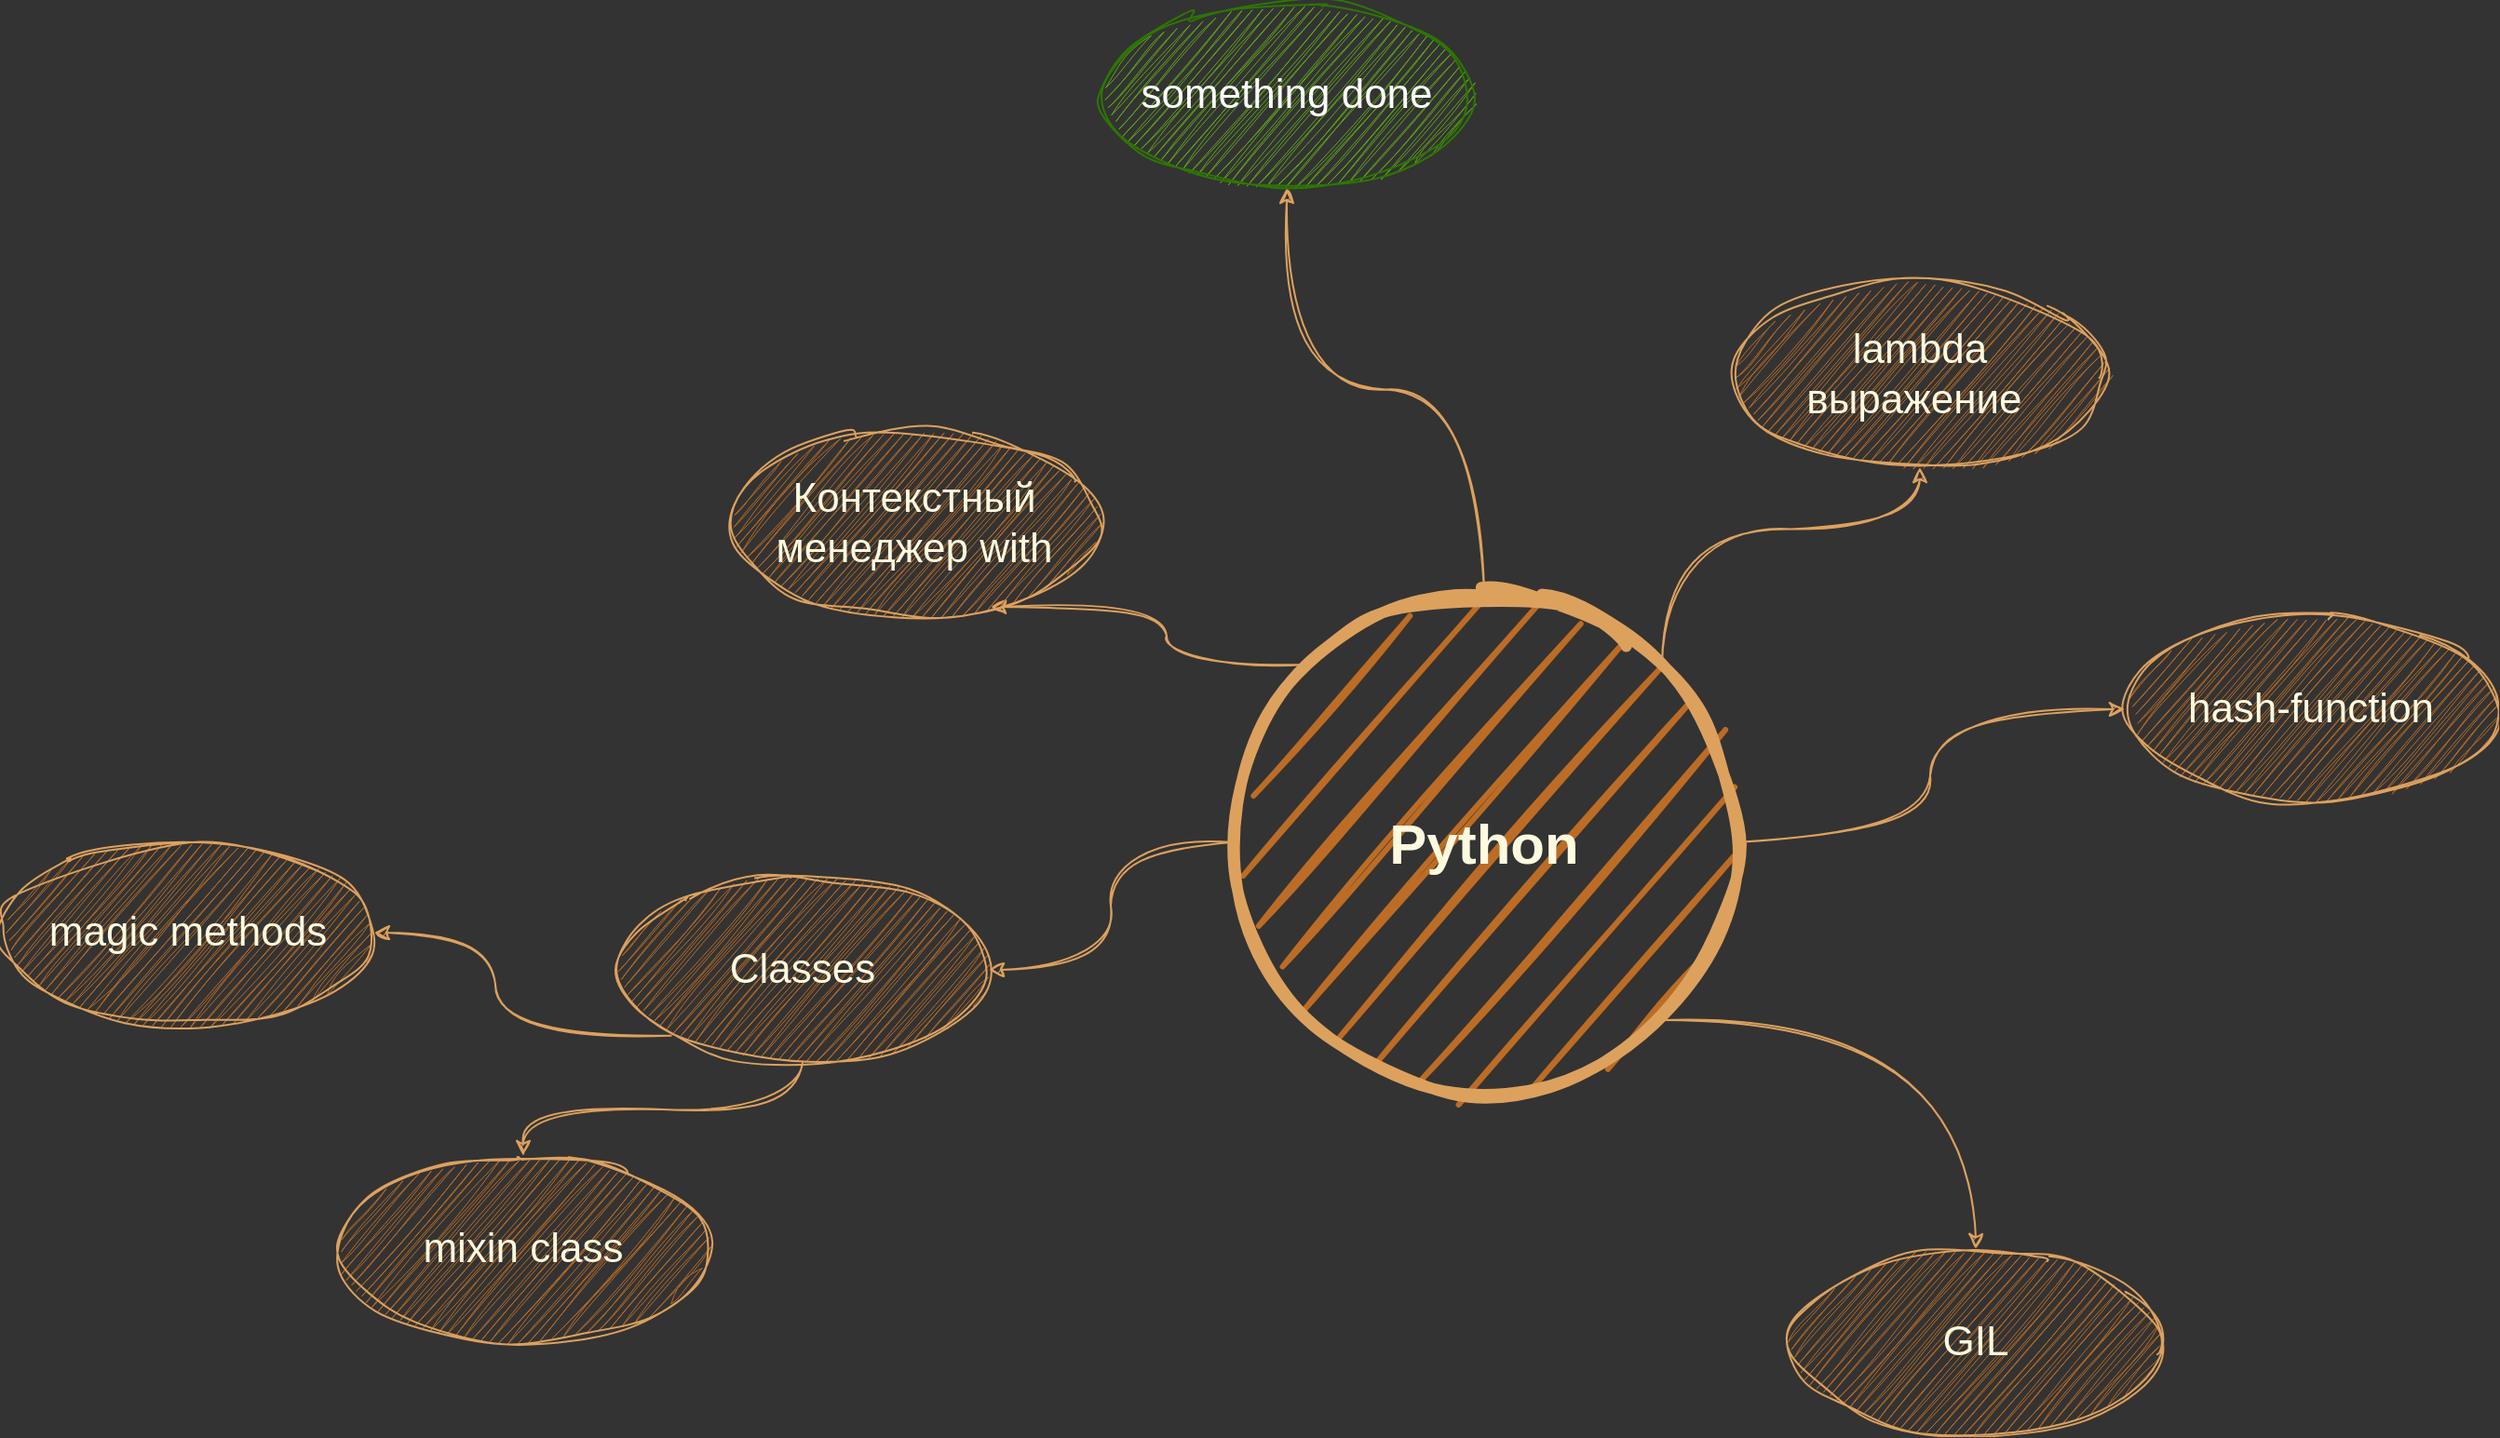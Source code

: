 <mxfile version="20.8.5" type="github" pages="4">
  <diagram id="6a731a19-8d31-9384-78a2-239565b7b9f0" name="python">
    <mxGraphModel dx="3515" dy="1413" grid="1" gridSize="10" guides="1" tooltips="1" connect="1" arrows="1" fold="1" page="1" pageScale="1" pageWidth="1169" pageHeight="827" background="#333333" math="0" shadow="0">
      <root>
        <mxCell id="0" />
        <mxCell id="1" parent="0" />
        <mxCell id="t2X0DrTstsg6XFiXFbpI-1545" style="edgeStyle=orthogonalEdgeStyle;curved=1;orthogonalLoop=1;jettySize=auto;html=1;exitX=0;exitY=0;exitDx=0;exitDy=0;entryX=0.705;entryY=0.95;entryDx=0;entryDy=0;entryPerimeter=0;fontSize=15;noJump=0;orthogonal=0;enumerate=0;comic=0;sketch=1;curveFitting=1;jiggle=2;labelBackgroundColor=none;strokeColor=#DDA15E;fontColor=default;rounded=1;" parent="1" source="1515" target="t2X0DrTstsg6XFiXFbpI-1542" edge="1">
          <mxGeometry relative="1" as="geometry" />
        </mxCell>
        <mxCell id="c7le4wKB3iBJxSRhdmh8-1516" style="edgeStyle=orthogonalEdgeStyle;hachureGap=4;orthogonalLoop=1;jettySize=auto;html=1;exitX=1;exitY=0;exitDx=0;exitDy=0;entryX=0.5;entryY=1;entryDx=0;entryDy=0;fontFamily=Helvetica;fontSource=https%3A%2F%2Ffonts.googleapis.com%2Fcss%3Ffamily%3DArchitects%2BDaughter;fontSize=15;labelBackgroundColor=none;strokeColor=#DDA15E;comic=0;sketch=1;curveFitting=1;jiggle=2;jumpStyle=none;curved=1;" parent="1" source="1515" target="c7le4wKB3iBJxSRhdmh8-1515" edge="1">
          <mxGeometry relative="1" as="geometry" />
        </mxCell>
        <mxCell id="PaabfIdJftbmH68zTx68-1517" style="edgeStyle=orthogonalEdgeStyle;sketch=1;hachureGap=4;jiggle=2;curveFitting=1;orthogonalLoop=1;jettySize=auto;html=1;entryX=0.5;entryY=1;entryDx=0;entryDy=0;fontFamily=Helvetica;fontSource=https%3A%2F%2Ffonts.googleapis.com%2Fcss%3Ffamily%3DArchitects%2BDaughter;fontSize=15;labelBackgroundColor=none;strokeColor=#DDA15E;comic=0;curved=1;" parent="1" source="1515" target="PaabfIdJftbmH68zTx68-1516" edge="1">
          <mxGeometry relative="1" as="geometry" />
        </mxCell>
        <mxCell id="PaabfIdJftbmH68zTx68-1518" style="edgeStyle=orthogonalEdgeStyle;curved=1;sketch=1;hachureGap=4;jiggle=2;curveFitting=1;orthogonalLoop=1;jettySize=auto;html=1;entryX=0;entryY=0.5;entryDx=0;entryDy=0;fontFamily=Helvetica;fontSource=https%3A%2F%2Ffonts.googleapis.com%2Fcss%3Ffamily%3DArchitects%2BDaughter;fontSize=15;labelBackgroundColor=none;strokeColor=#DDA15E;comic=0;" parent="1" source="1515" target="PaabfIdJftbmH68zTx68-1515" edge="1">
          <mxGeometry relative="1" as="geometry" />
        </mxCell>
        <mxCell id="npzpAPvgO0e5XxcKYw4n-1516" style="edgeStyle=orthogonalEdgeStyle;sketch=1;hachureGap=4;jiggle=2;curveFitting=1;orthogonalLoop=1;jettySize=auto;html=1;fontFamily=Helvetica;fontSource=https%3A%2F%2Ffonts.googleapis.com%2Fcss%3Ffamily%3DArchitects%2BDaughter;fontSize=15;labelBackgroundColor=none;strokeColor=#DDA15E;comic=0;curved=1;exitX=0;exitY=1;exitDx=0;exitDy=0;" edge="1" parent="1" source="npzpAPvgO0e5XxcKYw4n-1518" target="npzpAPvgO0e5XxcKYw4n-1515">
          <mxGeometry relative="1" as="geometry" />
        </mxCell>
        <mxCell id="npzpAPvgO0e5XxcKYw4n-1520" style="edgeStyle=orthogonalEdgeStyle;curved=1;sketch=1;hachureGap=4;jiggle=2;curveFitting=1;orthogonalLoop=1;jettySize=auto;html=1;entryX=1;entryY=0.5;entryDx=0;entryDy=0;fontFamily=Helvetica;fontSource=https%3A%2F%2Ffonts.googleapis.com%2Fcss%3Ffamily%3DArchitects%2BDaughter;fontSize=15;labelBackgroundColor=none;strokeColor=#DDA15E;comic=0;" edge="1" parent="1" source="1515" target="npzpAPvgO0e5XxcKYw4n-1518">
          <mxGeometry relative="1" as="geometry" />
        </mxCell>
        <mxCell id="MczSHJPnNrAb6eK8ejcG-1516" style="edgeStyle=orthogonalEdgeStyle;curved=1;sketch=1;hachureGap=4;jiggle=2;curveFitting=1;orthogonalLoop=1;jettySize=auto;html=1;entryX=0.5;entryY=0;entryDx=0;entryDy=0;fontFamily=Helvetica;fontSource=https%3A%2F%2Ffonts.googleapis.com%2Fcss%3Ffamily%3DArchitects%2BDaughter;fontSize=15;labelBackgroundColor=none;strokeColor=#DDA15E;comic=0;exitX=1;exitY=1;exitDx=0;exitDy=0;" edge="1" parent="1" source="1515" target="MczSHJPnNrAb6eK8ejcG-1515">
          <mxGeometry relative="1" as="geometry" />
        </mxCell>
        <mxCell id="1515" value="Python" style="ellipse;whiteSpace=wrap;html=1;shadow=0;fontFamily=Helvetica;fontSize=30;fontColor=#FEFAE0;align=center;strokeColor=#DDA15E;strokeWidth=6;fillColor=#BC6C25;fontStyle=1;sketch=1;curveFitting=1;jiggle=2;labelBackgroundColor=none;rounded=1;" parent="1" vertex="1">
          <mxGeometry x="1041" y="686.5" width="270" height="270" as="geometry" />
        </mxCell>
        <mxCell id="t2X0DrTstsg6XFiXFbpI-1542" value="&lt;font style=&quot;font-size: 22px;&quot;&gt;Контекстный менеджер with&lt;/font&gt;" style="ellipse;whiteSpace=wrap;html=1;sketch=1;curveFitting=1;jiggle=2;fillColor=#BC6C25;strokeColor=#DDA15E;fontColor=#FEFAE0;labelBackgroundColor=none;rounded=1;" parent="1" vertex="1">
          <mxGeometry x="770" y="600" width="200" height="100" as="geometry" />
        </mxCell>
        <mxCell id="c7le4wKB3iBJxSRhdmh8-1515" value="&lt;font style=&quot;font-size: 22px;&quot;&gt;lambda выражение&amp;nbsp;&lt;/font&gt;" style="ellipse;whiteSpace=wrap;html=1;sketch=1;curveFitting=1;jiggle=2;fillColor=#BC6C25;strokeColor=#DDA15E;fontColor=#FEFAE0;labelBackgroundColor=none;rounded=1;" parent="1" vertex="1">
          <mxGeometry x="1310" y="520" width="200" height="100" as="geometry" />
        </mxCell>
        <mxCell id="PaabfIdJftbmH68zTx68-1515" value="&lt;font style=&quot;font-size: 22px;&quot;&gt;hash-function&lt;/font&gt;" style="ellipse;whiteSpace=wrap;html=1;sketch=1;curveFitting=1;jiggle=2;fillColor=#BC6C25;strokeColor=#DDA15E;fontColor=#FEFAE0;labelBackgroundColor=none;rounded=1;" parent="1" vertex="1">
          <mxGeometry x="1520" y="700" width="200" height="100" as="geometry" />
        </mxCell>
        <mxCell id="PaabfIdJftbmH68zTx68-1516" value="&lt;font style=&quot;font-size: 22px;&quot;&gt;something done&lt;/font&gt;" style="ellipse;whiteSpace=wrap;html=1;sketch=1;curveFitting=1;jiggle=2;fillColor=#60a917;strokeColor=#2D7600;fontColor=#ffffff;labelBackgroundColor=none;rounded=1;" parent="1" vertex="1">
          <mxGeometry x="970" y="370" width="200" height="100" as="geometry" />
        </mxCell>
        <mxCell id="npzpAPvgO0e5XxcKYw4n-1515" value="&lt;font style=&quot;font-size: 22px;&quot;&gt;magic methods&lt;/font&gt;" style="ellipse;whiteSpace=wrap;html=1;sketch=1;curveFitting=1;jiggle=2;fillColor=#BC6C25;strokeColor=#DDA15E;fontColor=#FEFAE0;labelBackgroundColor=none;rounded=1;" vertex="1" parent="1">
          <mxGeometry x="380" y="820" width="200" height="100" as="geometry" />
        </mxCell>
        <mxCell id="npzpAPvgO0e5XxcKYw4n-1517" value="&lt;font style=&quot;font-size: 22px;&quot;&gt;mixin class&lt;/font&gt;" style="ellipse;whiteSpace=wrap;html=1;sketch=1;curveFitting=1;jiggle=2;fillColor=#BC6C25;strokeColor=#DDA15E;fontColor=#FEFAE0;labelBackgroundColor=none;rounded=1;" vertex="1" parent="1">
          <mxGeometry x="560" y="990" width="200" height="100" as="geometry" />
        </mxCell>
        <mxCell id="npzpAPvgO0e5XxcKYw4n-1519" style="edgeStyle=orthogonalEdgeStyle;curved=1;sketch=1;hachureGap=4;jiggle=2;curveFitting=1;orthogonalLoop=1;jettySize=auto;html=1;fontFamily=Helvetica;fontSource=https%3A%2F%2Ffonts.googleapis.com%2Fcss%3Ffamily%3DArchitects%2BDaughter;fontSize=15;labelBackgroundColor=none;strokeColor=#DDA15E;comic=0;" edge="1" parent="1" source="npzpAPvgO0e5XxcKYw4n-1518" target="npzpAPvgO0e5XxcKYw4n-1517">
          <mxGeometry relative="1" as="geometry" />
        </mxCell>
        <mxCell id="npzpAPvgO0e5XxcKYw4n-1518" value="&lt;span style=&quot;font-size: 22px;&quot;&gt;Classes&lt;/span&gt;" style="ellipse;whiteSpace=wrap;html=1;sketch=1;curveFitting=1;jiggle=2;fillColor=#BC6C25;strokeColor=#DDA15E;fontColor=#FEFAE0;labelBackgroundColor=none;rounded=1;" vertex="1" parent="1">
          <mxGeometry x="710" y="840" width="200" height="100" as="geometry" />
        </mxCell>
        <mxCell id="MczSHJPnNrAb6eK8ejcG-1515" value="&lt;font style=&quot;font-size: 22px;&quot;&gt;GIL&lt;/font&gt;" style="ellipse;whiteSpace=wrap;html=1;sketch=1;curveFitting=1;jiggle=2;fillColor=#BC6C25;strokeColor=#DDA15E;fontColor=#FEFAE0;labelBackgroundColor=none;rounded=1;" vertex="1" parent="1">
          <mxGeometry x="1340" y="1040" width="200" height="100" as="geometry" />
        </mxCell>
      </root>
    </mxGraphModel>
  </diagram>
  <diagram id="VGMzic9nb2gzW86kh3ij" name="git">
    <mxGraphModel dx="1729" dy="1027" grid="1" gridSize="10" guides="1" tooltips="1" connect="1" arrows="1" fold="1" page="1" pageScale="1" pageWidth="827" pageHeight="1169" math="0" shadow="0">
      <root>
        <mxCell id="0" />
        <mxCell id="1" parent="0" />
        <mxCell id="icHB4uj5OpsVNxAnB3C6-2" style="edgeStyle=orthogonalEdgeStyle;curved=1;sketch=1;hachureGap=4;jiggle=2;curveFitting=1;orthogonalLoop=1;jettySize=auto;html=1;entryX=0.5;entryY=1;entryDx=0;entryDy=0;fontFamily=Helvetica;fontSource=https%3A%2F%2Ffonts.googleapis.com%2Fcss%3Ffamily%3DArchitects%2BDaughter;fontSize=15;labelBackgroundColor=none;strokeColor=#DDA15E;comic=0;" edge="1" parent="1" source="WkvFb-eaqnw4B-3kMNMI-1" target="icHB4uj5OpsVNxAnB3C6-1">
          <mxGeometry relative="1" as="geometry" />
        </mxCell>
        <mxCell id="WkvFb-eaqnw4B-3kMNMI-1" value="git" style="ellipse;whiteSpace=wrap;html=1;shadow=0;fontFamily=Helvetica;fontSize=30;fontColor=#FEFAE0;align=center;strokeColor=#DDA15E;strokeWidth=6;fillColor=#BC6C25;fontStyle=1;sketch=1;curveFitting=1;jiggle=2;labelBackgroundColor=none;rounded=1;" vertex="1" parent="1">
          <mxGeometry x="1160" y="520" width="170" height="150" as="geometry" />
        </mxCell>
        <mxCell id="icHB4uj5OpsVNxAnB3C6-1" value="&lt;font style=&quot;font-size: 22px;&quot;&gt;git flow&lt;/font&gt;" style="ellipse;whiteSpace=wrap;html=1;sketch=1;curveFitting=1;jiggle=2;fillColor=#BC6C25;strokeColor=#DDA15E;fontColor=#FEFAE0;labelBackgroundColor=none;rounded=1;" vertex="1" parent="1">
          <mxGeometry x="1000" y="350" width="200" height="100" as="geometry" />
        </mxCell>
      </root>
    </mxGraphModel>
  </diagram>
  <diagram id="jlOcNhpq3oJwZM0nJ6CM" name="net">
    <mxGraphModel dx="2297" dy="1256" grid="1" gridSize="10" guides="1" tooltips="1" connect="1" arrows="1" fold="1" page="1" pageScale="1" pageWidth="827" pageHeight="1169" math="0" shadow="0">
      <root>
        <mxCell id="0" />
        <mxCell id="1" parent="0" />
        <mxCell id="J7faDndP0GDWmc4NfyrK-1" value="Net" style="ellipse;whiteSpace=wrap;html=1;shadow=0;fontFamily=Helvetica;fontSize=30;fontColor=#FEFAE0;align=center;strokeColor=#DDA15E;strokeWidth=6;fillColor=#BC6C25;fontStyle=1;sketch=1;curveFitting=1;jiggle=2;labelBackgroundColor=none;rounded=1;" vertex="1" parent="1">
          <mxGeometry x="1160" y="520" width="170" height="150" as="geometry" />
        </mxCell>
      </root>
    </mxGraphModel>
  </diagram>
  <diagram id="YUl9fII036PO3gUg8_UH" name="linux">
    <mxGraphModel dx="2688" dy="1413" grid="1" gridSize="10" guides="1" tooltips="1" connect="1" arrows="1" fold="1" page="1" pageScale="1" pageWidth="827" pageHeight="1169" math="0" shadow="0">
      <root>
        <mxCell id="0" />
        <mxCell id="1" parent="0" />
        <mxCell id="bPPDf1-742TZleziBxnt-1" value="Linux" style="ellipse;whiteSpace=wrap;html=1;shadow=0;fontFamily=Helvetica;fontSize=30;fontColor=#FEFAE0;align=center;strokeColor=#DDA15E;strokeWidth=6;fillColor=#BC6C25;fontStyle=1;sketch=1;curveFitting=1;jiggle=2;labelBackgroundColor=none;rounded=1;" vertex="1" parent="1">
          <mxGeometry x="1160" y="520" width="170" height="150" as="geometry" />
        </mxCell>
      </root>
    </mxGraphModel>
  </diagram>
</mxfile>
